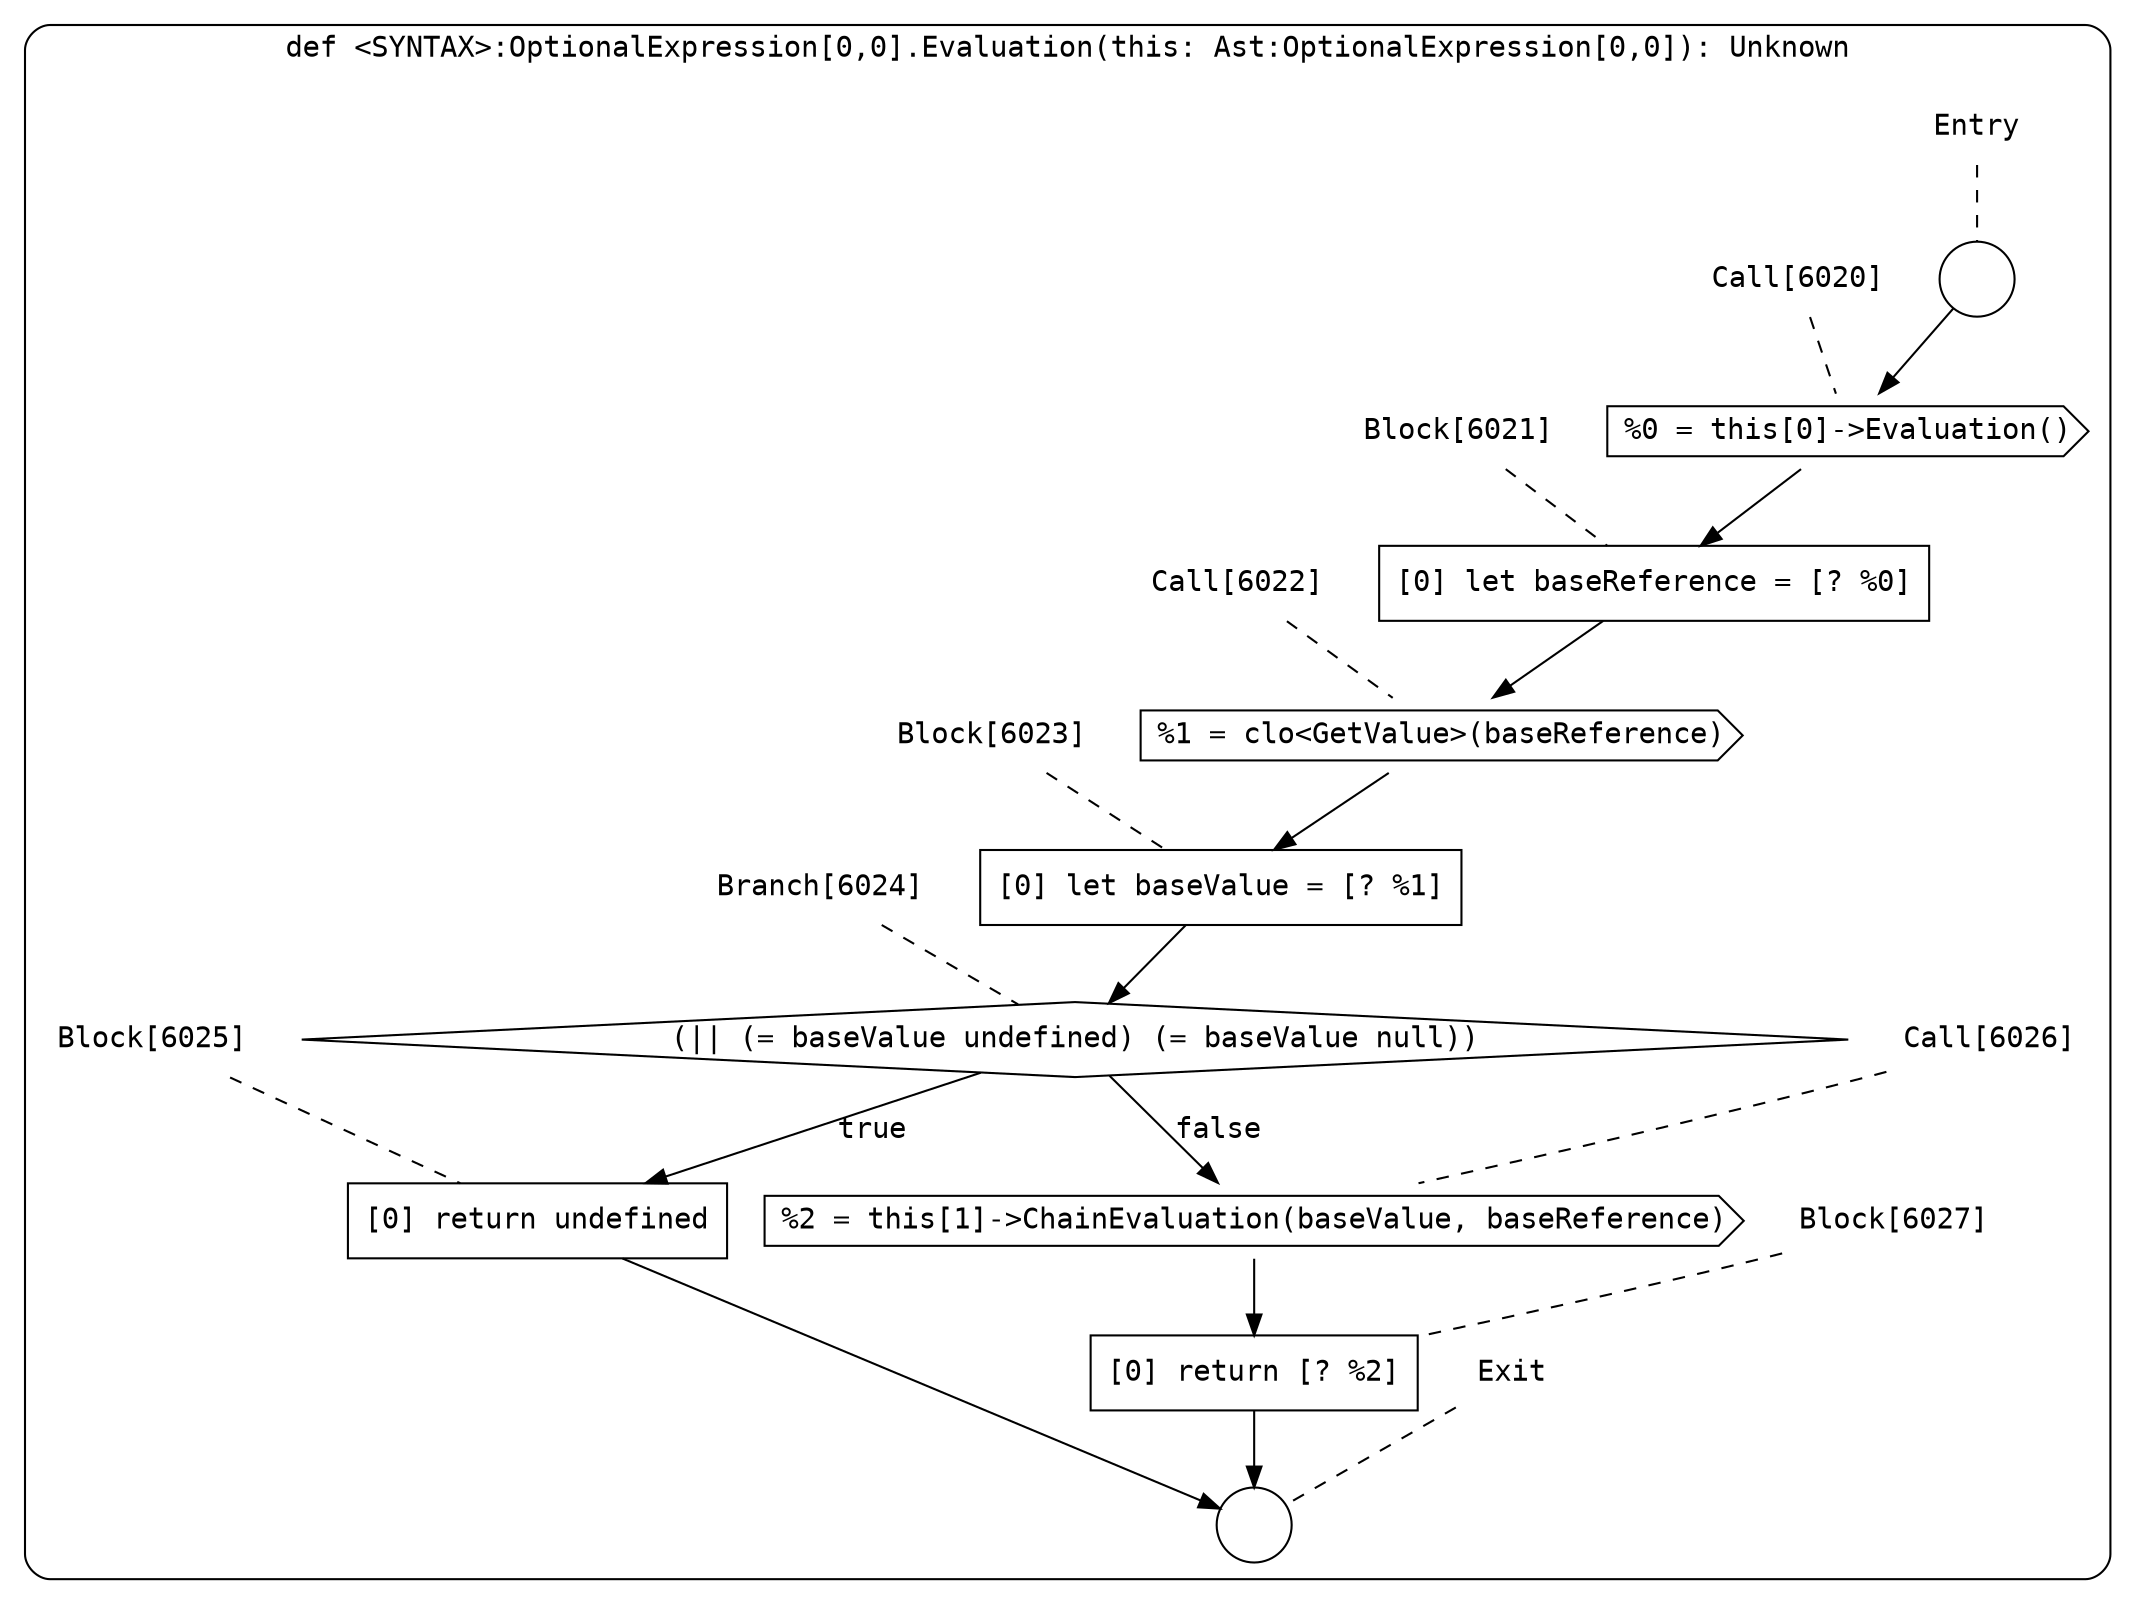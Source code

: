 digraph {
  graph [fontname = "Consolas"]
  node [fontname = "Consolas"]
  edge [fontname = "Consolas"]
  subgraph cluster1285 {
    label = "def <SYNTAX>:OptionalExpression[0,0].Evaluation(this: Ast:OptionalExpression[0,0]): Unknown"
    style = rounded
    cluster1285_entry_name [shape=none, label=<<font color="black">Entry</font>>]
    cluster1285_entry_name -> cluster1285_entry [arrowhead=none, color="black", style=dashed]
    cluster1285_entry [shape=circle label=" " color="black" fillcolor="white" style=filled]
    cluster1285_entry -> node6020 [color="black"]
    cluster1285_exit_name [shape=none, label=<<font color="black">Exit</font>>]
    cluster1285_exit_name -> cluster1285_exit [arrowhead=none, color="black", style=dashed]
    cluster1285_exit [shape=circle label=" " color="black" fillcolor="white" style=filled]
    node6020_name [shape=none, label=<<font color="black">Call[6020]</font>>]
    node6020_name -> node6020 [arrowhead=none, color="black", style=dashed]
    node6020 [shape=cds, label=<<font color="black">%0 = this[0]-&gt;Evaluation()</font>> color="black" fillcolor="white", style=filled]
    node6020 -> node6021 [color="black"]
    node6021_name [shape=none, label=<<font color="black">Block[6021]</font>>]
    node6021_name -> node6021 [arrowhead=none, color="black", style=dashed]
    node6021 [shape=box, label=<<font color="black">[0] let baseReference = [? %0]<BR ALIGN="LEFT"/></font>> color="black" fillcolor="white", style=filled]
    node6021 -> node6022 [color="black"]
    node6022_name [shape=none, label=<<font color="black">Call[6022]</font>>]
    node6022_name -> node6022 [arrowhead=none, color="black", style=dashed]
    node6022 [shape=cds, label=<<font color="black">%1 = clo&lt;GetValue&gt;(baseReference)</font>> color="black" fillcolor="white", style=filled]
    node6022 -> node6023 [color="black"]
    node6023_name [shape=none, label=<<font color="black">Block[6023]</font>>]
    node6023_name -> node6023 [arrowhead=none, color="black", style=dashed]
    node6023 [shape=box, label=<<font color="black">[0] let baseValue = [? %1]<BR ALIGN="LEFT"/></font>> color="black" fillcolor="white", style=filled]
    node6023 -> node6024 [color="black"]
    node6024_name [shape=none, label=<<font color="black">Branch[6024]</font>>]
    node6024_name -> node6024 [arrowhead=none, color="black", style=dashed]
    node6024 [shape=diamond, label=<<font color="black">(|| (= baseValue undefined) (= baseValue null))</font>> color="black" fillcolor="white", style=filled]
    node6024 -> node6025 [label=<<font color="black">true</font>> color="black"]
    node6024 -> node6026 [label=<<font color="black">false</font>> color="black"]
    node6025_name [shape=none, label=<<font color="black">Block[6025]</font>>]
    node6025_name -> node6025 [arrowhead=none, color="black", style=dashed]
    node6025 [shape=box, label=<<font color="black">[0] return undefined<BR ALIGN="LEFT"/></font>> color="black" fillcolor="white", style=filled]
    node6025 -> cluster1285_exit [color="black"]
    node6026_name [shape=none, label=<<font color="black">Call[6026]</font>>]
    node6026_name -> node6026 [arrowhead=none, color="black", style=dashed]
    node6026 [shape=cds, label=<<font color="black">%2 = this[1]-&gt;ChainEvaluation(baseValue, baseReference)</font>> color="black" fillcolor="white", style=filled]
    node6026 -> node6027 [color="black"]
    node6027_name [shape=none, label=<<font color="black">Block[6027]</font>>]
    node6027_name -> node6027 [arrowhead=none, color="black", style=dashed]
    node6027 [shape=box, label=<<font color="black">[0] return [? %2]<BR ALIGN="LEFT"/></font>> color="black" fillcolor="white", style=filled]
    node6027 -> cluster1285_exit [color="black"]
  }
}